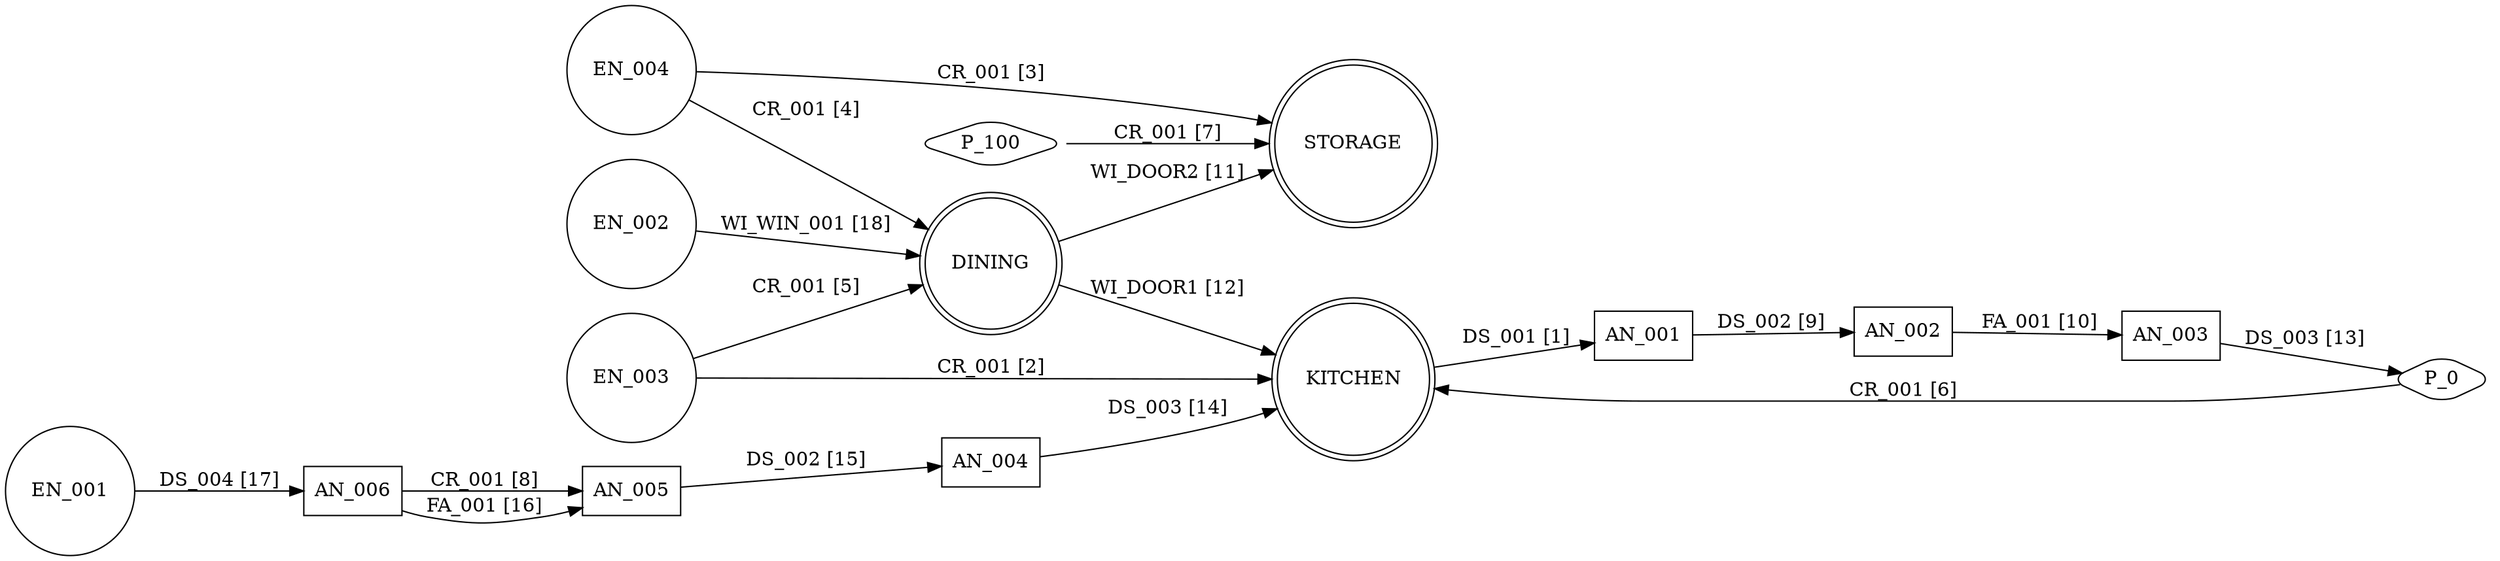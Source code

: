 digraph {
    rankdir=LR;
    node [shape = doublecircle]; KITCHEN STORAGE DINING ;
    node [shape = circle]; EN_003 EN_004 EN_001 EN_002 ;
    node [shape = rectangle]; AN_001 AN_006 AN_005 AN_002 AN_003 AN_004 ;
    node [style=rounded, shape = diamond]; P_0 P_100 ;
    KITCHEN -> AN_001[ label = "DS_001 [1]" ];
    EN_003 -> KITCHEN[ label = "CR_001 [2]" ];
    EN_004 -> STORAGE[ label = "CR_001 [3]" ];
    EN_004 -> DINING[ label = "CR_001 [4]" ];
    EN_003 -> DINING[ label = "CR_001 [5]" ];
    P_0 -> KITCHEN[ label = "CR_001 [6]" ];
    P_100 -> STORAGE[ label = "CR_001 [7]" ];
    AN_006 -> AN_005[ label = "CR_001 [8]" ];
    AN_001 -> AN_002[ label = "DS_002 [9]" ];
    AN_002 -> AN_003[ label = "FA_001 [10]" ];
    DINING -> STORAGE[ label = "WI_DOOR2 [11]" ];
    DINING -> KITCHEN[ label = "WI_DOOR1 [12]" ];
    AN_003 -> P_0[ label = "DS_003 [13]" ];
    AN_004 -> KITCHEN[ label = "DS_003 [14]" ];
    AN_005 -> AN_004[ label = "DS_002 [15]" ];
    AN_006 -> AN_005[ label = "FA_001 [16]" ];
    EN_001 -> AN_006[ label = "DS_004 [17]" ];
    EN_002 -> DINING[ label = "WI_WIN_001 [18]" ];
}  
